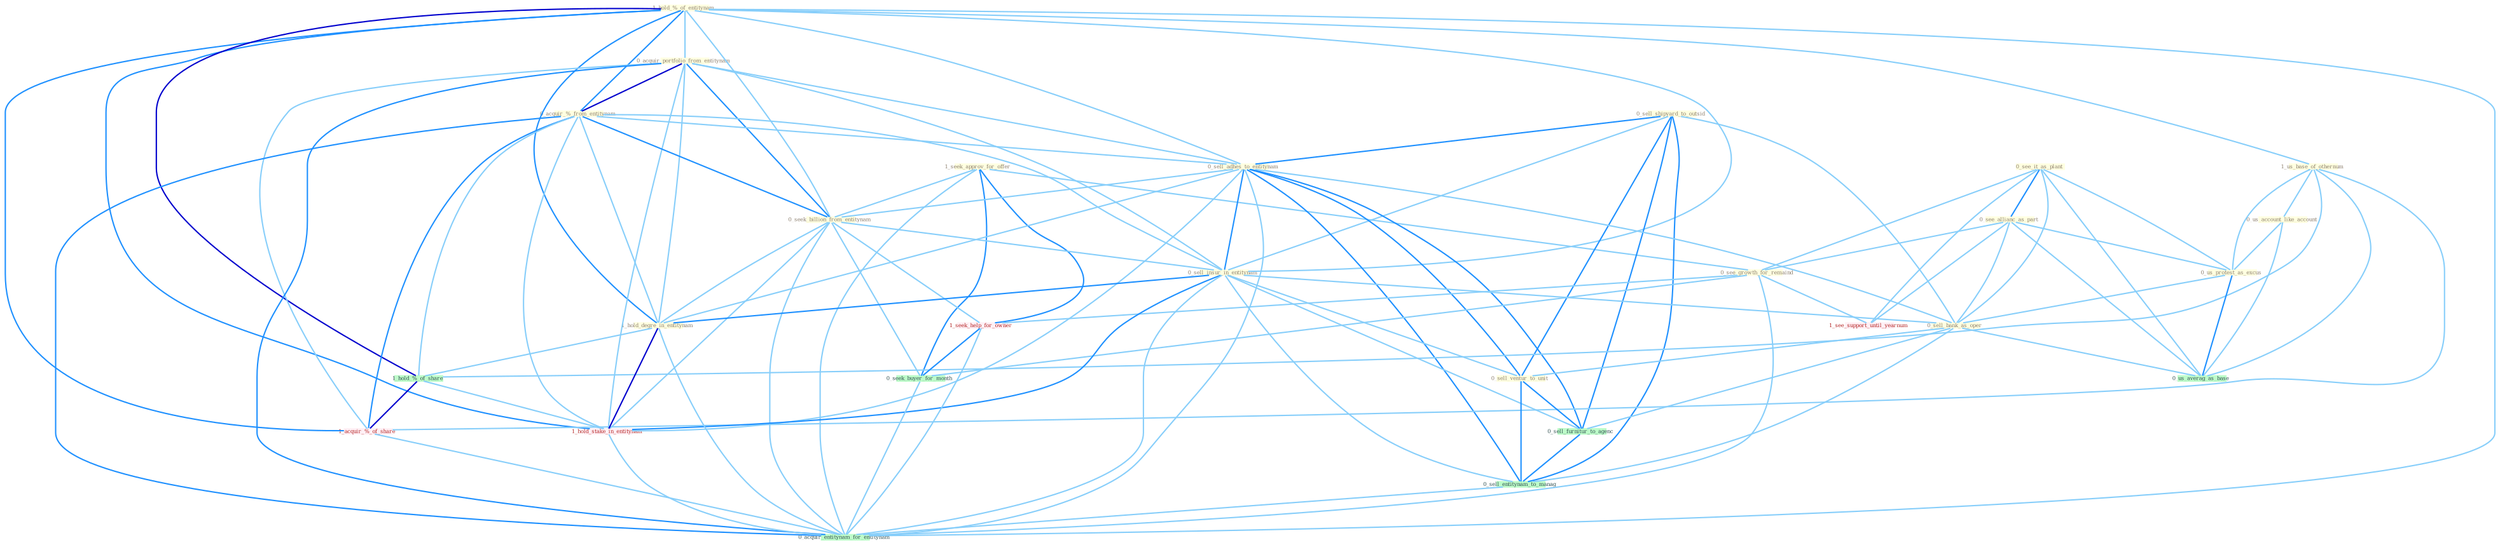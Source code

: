 Graph G{ 
    node
    [shape=polygon,style=filled,width=.5,height=.06,color="#BDFCC9",fixedsize=true,fontsize=4,
    fontcolor="#2f4f4f"];
    {node
    [color="#ffffe0", fontcolor="#8b7d6b"] "1_hold_%_of_entitynam " "1_seek_approv_for_offer " "0_acquir_portfolio_from_entitynam " "0_see_it_as_plant " "0_sell_shipyard_to_outsid " "0_acquir_%_from_entitynam " "0_sell_adhes_to_entitynam " "0_seek_billion_from_entitynam " "1_us_base_of_othernum " "0_see_allianc_as_part " "0_see_growth_for_remaind " "0_sell_insur_in_entitynam " "0_us_account_like_account " "0_us_protest_as_excus " "0_sell_bank_as_oper " "1_hold_degre_in_entitynam " "0_sell_ventur_to_unit "}
{node [color="#fff0f5", fontcolor="#b22222"] "1_hold_stake_in_entitynam " "1_seek_help_for_owner " "1_acquir_%_of_share " "1_see_support_until_yearnum "}
edge [color="#B0E2FF"];

	"1_hold_%_of_entitynam " -- "0_acquir_portfolio_from_entitynam " [w="1", color="#87cefa" ];
	"1_hold_%_of_entitynam " -- "0_acquir_%_from_entitynam " [w="2", color="#1e90ff" , len=0.8];
	"1_hold_%_of_entitynam " -- "0_sell_adhes_to_entitynam " [w="1", color="#87cefa" ];
	"1_hold_%_of_entitynam " -- "0_seek_billion_from_entitynam " [w="1", color="#87cefa" ];
	"1_hold_%_of_entitynam " -- "1_us_base_of_othernum " [w="1", color="#87cefa" ];
	"1_hold_%_of_entitynam " -- "0_sell_insur_in_entitynam " [w="1", color="#87cefa" ];
	"1_hold_%_of_entitynam " -- "1_hold_degre_in_entitynam " [w="2", color="#1e90ff" , len=0.8];
	"1_hold_%_of_entitynam " -- "1_hold_%_of_share " [w="3", color="#0000cd" , len=0.6];
	"1_hold_%_of_entitynam " -- "1_hold_stake_in_entitynam " [w="2", color="#1e90ff" , len=0.8];
	"1_hold_%_of_entitynam " -- "1_acquir_%_of_share " [w="2", color="#1e90ff" , len=0.8];
	"1_hold_%_of_entitynam " -- "0_acquir_entitynam_for_entitynam " [w="1", color="#87cefa" ];
	"1_seek_approv_for_offer " -- "0_seek_billion_from_entitynam " [w="1", color="#87cefa" ];
	"1_seek_approv_for_offer " -- "0_see_growth_for_remaind " [w="1", color="#87cefa" ];
	"1_seek_approv_for_offer " -- "1_seek_help_for_owner " [w="2", color="#1e90ff" , len=0.8];
	"1_seek_approv_for_offer " -- "0_seek_buyer_for_month " [w="2", color="#1e90ff" , len=0.8];
	"1_seek_approv_for_offer " -- "0_acquir_entitynam_for_entitynam " [w="1", color="#87cefa" ];
	"0_acquir_portfolio_from_entitynam " -- "0_acquir_%_from_entitynam " [w="3", color="#0000cd" , len=0.6];
	"0_acquir_portfolio_from_entitynam " -- "0_sell_adhes_to_entitynam " [w="1", color="#87cefa" ];
	"0_acquir_portfolio_from_entitynam " -- "0_seek_billion_from_entitynam " [w="2", color="#1e90ff" , len=0.8];
	"0_acquir_portfolio_from_entitynam " -- "0_sell_insur_in_entitynam " [w="1", color="#87cefa" ];
	"0_acquir_portfolio_from_entitynam " -- "1_hold_degre_in_entitynam " [w="1", color="#87cefa" ];
	"0_acquir_portfolio_from_entitynam " -- "1_hold_stake_in_entitynam " [w="1", color="#87cefa" ];
	"0_acquir_portfolio_from_entitynam " -- "1_acquir_%_of_share " [w="1", color="#87cefa" ];
	"0_acquir_portfolio_from_entitynam " -- "0_acquir_entitynam_for_entitynam " [w="2", color="#1e90ff" , len=0.8];
	"0_see_it_as_plant " -- "0_see_allianc_as_part " [w="2", color="#1e90ff" , len=0.8];
	"0_see_it_as_plant " -- "0_see_growth_for_remaind " [w="1", color="#87cefa" ];
	"0_see_it_as_plant " -- "0_us_protest_as_excus " [w="1", color="#87cefa" ];
	"0_see_it_as_plant " -- "0_sell_bank_as_oper " [w="1", color="#87cefa" ];
	"0_see_it_as_plant " -- "1_see_support_until_yearnum " [w="1", color="#87cefa" ];
	"0_see_it_as_plant " -- "0_us_averag_as_base " [w="1", color="#87cefa" ];
	"0_sell_shipyard_to_outsid " -- "0_sell_adhes_to_entitynam " [w="2", color="#1e90ff" , len=0.8];
	"0_sell_shipyard_to_outsid " -- "0_sell_insur_in_entitynam " [w="1", color="#87cefa" ];
	"0_sell_shipyard_to_outsid " -- "0_sell_bank_as_oper " [w="1", color="#87cefa" ];
	"0_sell_shipyard_to_outsid " -- "0_sell_ventur_to_unit " [w="2", color="#1e90ff" , len=0.8];
	"0_sell_shipyard_to_outsid " -- "0_sell_furnitur_to_agenc " [w="2", color="#1e90ff" , len=0.8];
	"0_sell_shipyard_to_outsid " -- "0_sell_entitynam_to_manag " [w="2", color="#1e90ff" , len=0.8];
	"0_acquir_%_from_entitynam " -- "0_sell_adhes_to_entitynam " [w="1", color="#87cefa" ];
	"0_acquir_%_from_entitynam " -- "0_seek_billion_from_entitynam " [w="2", color="#1e90ff" , len=0.8];
	"0_acquir_%_from_entitynam " -- "0_sell_insur_in_entitynam " [w="1", color="#87cefa" ];
	"0_acquir_%_from_entitynam " -- "1_hold_degre_in_entitynam " [w="1", color="#87cefa" ];
	"0_acquir_%_from_entitynam " -- "1_hold_%_of_share " [w="1", color="#87cefa" ];
	"0_acquir_%_from_entitynam " -- "1_hold_stake_in_entitynam " [w="1", color="#87cefa" ];
	"0_acquir_%_from_entitynam " -- "1_acquir_%_of_share " [w="2", color="#1e90ff" , len=0.8];
	"0_acquir_%_from_entitynam " -- "0_acquir_entitynam_for_entitynam " [w="2", color="#1e90ff" , len=0.8];
	"0_sell_adhes_to_entitynam " -- "0_seek_billion_from_entitynam " [w="1", color="#87cefa" ];
	"0_sell_adhes_to_entitynam " -- "0_sell_insur_in_entitynam " [w="2", color="#1e90ff" , len=0.8];
	"0_sell_adhes_to_entitynam " -- "0_sell_bank_as_oper " [w="1", color="#87cefa" ];
	"0_sell_adhes_to_entitynam " -- "1_hold_degre_in_entitynam " [w="1", color="#87cefa" ];
	"0_sell_adhes_to_entitynam " -- "0_sell_ventur_to_unit " [w="2", color="#1e90ff" , len=0.8];
	"0_sell_adhes_to_entitynam " -- "1_hold_stake_in_entitynam " [w="1", color="#87cefa" ];
	"0_sell_adhes_to_entitynam " -- "0_sell_furnitur_to_agenc " [w="2", color="#1e90ff" , len=0.8];
	"0_sell_adhes_to_entitynam " -- "0_sell_entitynam_to_manag " [w="2", color="#1e90ff" , len=0.8];
	"0_sell_adhes_to_entitynam " -- "0_acquir_entitynam_for_entitynam " [w="1", color="#87cefa" ];
	"0_seek_billion_from_entitynam " -- "0_sell_insur_in_entitynam " [w="1", color="#87cefa" ];
	"0_seek_billion_from_entitynam " -- "1_hold_degre_in_entitynam " [w="1", color="#87cefa" ];
	"0_seek_billion_from_entitynam " -- "1_hold_stake_in_entitynam " [w="1", color="#87cefa" ];
	"0_seek_billion_from_entitynam " -- "1_seek_help_for_owner " [w="1", color="#87cefa" ];
	"0_seek_billion_from_entitynam " -- "0_seek_buyer_for_month " [w="1", color="#87cefa" ];
	"0_seek_billion_from_entitynam " -- "0_acquir_entitynam_for_entitynam " [w="1", color="#87cefa" ];
	"1_us_base_of_othernum " -- "0_us_account_like_account " [w="1", color="#87cefa" ];
	"1_us_base_of_othernum " -- "0_us_protest_as_excus " [w="1", color="#87cefa" ];
	"1_us_base_of_othernum " -- "1_hold_%_of_share " [w="1", color="#87cefa" ];
	"1_us_base_of_othernum " -- "1_acquir_%_of_share " [w="1", color="#87cefa" ];
	"1_us_base_of_othernum " -- "0_us_averag_as_base " [w="1", color="#87cefa" ];
	"0_see_allianc_as_part " -- "0_see_growth_for_remaind " [w="1", color="#87cefa" ];
	"0_see_allianc_as_part " -- "0_us_protest_as_excus " [w="1", color="#87cefa" ];
	"0_see_allianc_as_part " -- "0_sell_bank_as_oper " [w="1", color="#87cefa" ];
	"0_see_allianc_as_part " -- "1_see_support_until_yearnum " [w="1", color="#87cefa" ];
	"0_see_allianc_as_part " -- "0_us_averag_as_base " [w="1", color="#87cefa" ];
	"0_see_growth_for_remaind " -- "1_seek_help_for_owner " [w="1", color="#87cefa" ];
	"0_see_growth_for_remaind " -- "0_seek_buyer_for_month " [w="1", color="#87cefa" ];
	"0_see_growth_for_remaind " -- "1_see_support_until_yearnum " [w="1", color="#87cefa" ];
	"0_see_growth_for_remaind " -- "0_acquir_entitynam_for_entitynam " [w="1", color="#87cefa" ];
	"0_sell_insur_in_entitynam " -- "0_sell_bank_as_oper " [w="1", color="#87cefa" ];
	"0_sell_insur_in_entitynam " -- "1_hold_degre_in_entitynam " [w="2", color="#1e90ff" , len=0.8];
	"0_sell_insur_in_entitynam " -- "0_sell_ventur_to_unit " [w="1", color="#87cefa" ];
	"0_sell_insur_in_entitynam " -- "1_hold_stake_in_entitynam " [w="2", color="#1e90ff" , len=0.8];
	"0_sell_insur_in_entitynam " -- "0_sell_furnitur_to_agenc " [w="1", color="#87cefa" ];
	"0_sell_insur_in_entitynam " -- "0_sell_entitynam_to_manag " [w="1", color="#87cefa" ];
	"0_sell_insur_in_entitynam " -- "0_acquir_entitynam_for_entitynam " [w="1", color="#87cefa" ];
	"0_us_account_like_account " -- "0_us_protest_as_excus " [w="1", color="#87cefa" ];
	"0_us_account_like_account " -- "0_us_averag_as_base " [w="1", color="#87cefa" ];
	"0_us_protest_as_excus " -- "0_sell_bank_as_oper " [w="1", color="#87cefa" ];
	"0_us_protest_as_excus " -- "0_us_averag_as_base " [w="2", color="#1e90ff" , len=0.8];
	"0_sell_bank_as_oper " -- "0_sell_ventur_to_unit " [w="1", color="#87cefa" ];
	"0_sell_bank_as_oper " -- "0_sell_furnitur_to_agenc " [w="1", color="#87cefa" ];
	"0_sell_bank_as_oper " -- "0_us_averag_as_base " [w="1", color="#87cefa" ];
	"0_sell_bank_as_oper " -- "0_sell_entitynam_to_manag " [w="1", color="#87cefa" ];
	"1_hold_degre_in_entitynam " -- "1_hold_%_of_share " [w="1", color="#87cefa" ];
	"1_hold_degre_in_entitynam " -- "1_hold_stake_in_entitynam " [w="3", color="#0000cd" , len=0.6];
	"1_hold_degre_in_entitynam " -- "0_acquir_entitynam_for_entitynam " [w="1", color="#87cefa" ];
	"0_sell_ventur_to_unit " -- "0_sell_furnitur_to_agenc " [w="2", color="#1e90ff" , len=0.8];
	"0_sell_ventur_to_unit " -- "0_sell_entitynam_to_manag " [w="2", color="#1e90ff" , len=0.8];
	"1_hold_%_of_share " -- "1_hold_stake_in_entitynam " [w="1", color="#87cefa" ];
	"1_hold_%_of_share " -- "1_acquir_%_of_share " [w="3", color="#0000cd" , len=0.6];
	"1_hold_stake_in_entitynam " -- "0_acquir_entitynam_for_entitynam " [w="1", color="#87cefa" ];
	"1_seek_help_for_owner " -- "0_seek_buyer_for_month " [w="2", color="#1e90ff" , len=0.8];
	"1_seek_help_for_owner " -- "0_acquir_entitynam_for_entitynam " [w="1", color="#87cefa" ];
	"0_seek_buyer_for_month " -- "0_acquir_entitynam_for_entitynam " [w="1", color="#87cefa" ];
	"1_acquir_%_of_share " -- "0_acquir_entitynam_for_entitynam " [w="1", color="#87cefa" ];
	"0_sell_furnitur_to_agenc " -- "0_sell_entitynam_to_manag " [w="2", color="#1e90ff" , len=0.8];
	"0_sell_entitynam_to_manag " -- "0_acquir_entitynam_for_entitynam " [w="1", color="#87cefa" ];
}
